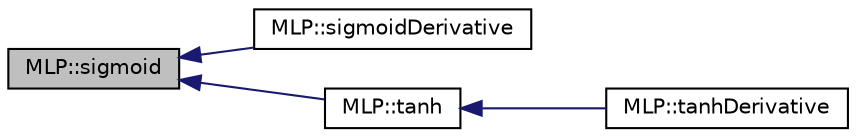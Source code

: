 digraph "MLP::sigmoid"
{
  bgcolor="transparent";
  edge [fontname="Helvetica",fontsize="10",labelfontname="Helvetica",labelfontsize="10"];
  node [fontname="Helvetica",fontsize="10",shape=record];
  rankdir="LR";
  Node28 [label="MLP::sigmoid",height=0.2,width=0.4,color="black", fillcolor="grey75", style="filled", fontcolor="black"];
  Node28 -> Node29 [dir="back",color="midnightblue",fontsize="10",style="solid",fontname="Helvetica"];
  Node29 [label="MLP::sigmoidDerivative",height=0.2,width=0.4,color="black",URL="$classMLP.html#a8075a8c2196b5dc37e1ae746ba8bb1e5"];
  Node28 -> Node30 [dir="back",color="midnightblue",fontsize="10",style="solid",fontname="Helvetica"];
  Node30 [label="MLP::tanh",height=0.2,width=0.4,color="black",URL="$classMLP.html#adf512fba557c119b23ca9f782d786f83"];
  Node30 -> Node31 [dir="back",color="midnightblue",fontsize="10",style="solid",fontname="Helvetica"];
  Node31 [label="MLP::tanhDerivative",height=0.2,width=0.4,color="black",URL="$classMLP.html#a107be6309a4d326d13755be96ba9fde6"];
}
